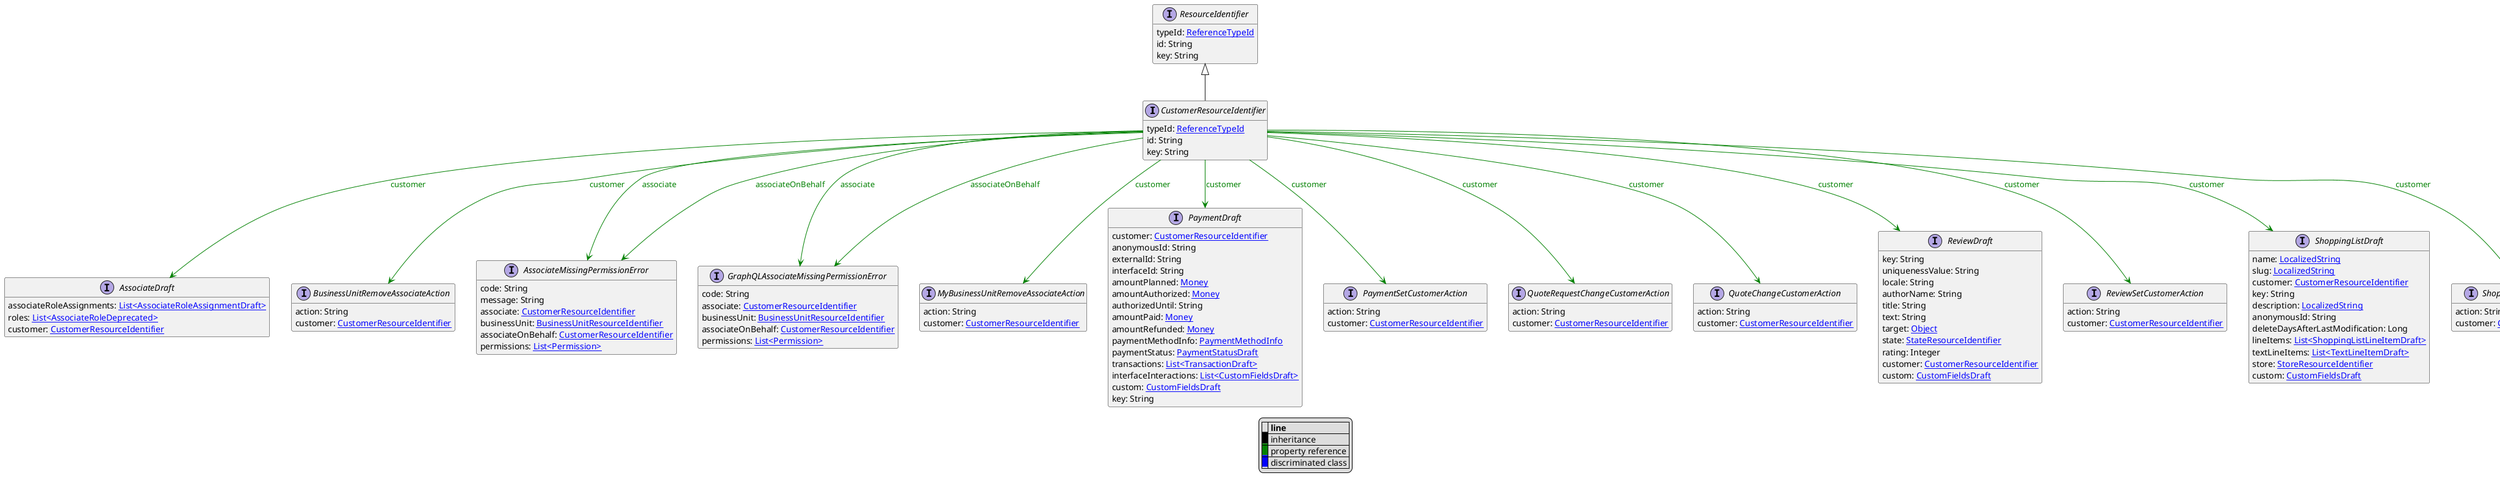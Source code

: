 @startuml

hide empty fields
hide empty methods
legend
|= |= line |
|<back:black>   </back>| inheritance |
|<back:green>   </back>| property reference |
|<back:blue>   </back>| discriminated class |
endlegend
interface CustomerResourceIdentifier [[CustomerResourceIdentifier.svg]] extends ResourceIdentifier {
    typeId: [[ReferenceTypeId.svg ReferenceTypeId]]
    id: String
    key: String
}
interface ResourceIdentifier [[ResourceIdentifier.svg]]  {
    typeId: [[ReferenceTypeId.svg ReferenceTypeId]]
    id: String
    key: String
}


interface AssociateDraft [[AssociateDraft.svg]]  {
    associateRoleAssignments: [[AssociateRoleAssignmentDraft.svg List<AssociateRoleAssignmentDraft>]]
    roles: [[AssociateRoleDeprecated.svg List<AssociateRoleDeprecated>]]
    customer: [[CustomerResourceIdentifier.svg CustomerResourceIdentifier]]
}
interface BusinessUnitRemoveAssociateAction [[BusinessUnitRemoveAssociateAction.svg]]  {
    action: String
    customer: [[CustomerResourceIdentifier.svg CustomerResourceIdentifier]]
}
interface AssociateMissingPermissionError [[AssociateMissingPermissionError.svg]]  {
    code: String
    message: String
    associate: [[CustomerResourceIdentifier.svg CustomerResourceIdentifier]]
    businessUnit: [[BusinessUnitResourceIdentifier.svg BusinessUnitResourceIdentifier]]
    associateOnBehalf: [[CustomerResourceIdentifier.svg CustomerResourceIdentifier]]
    permissions: [[Permission.svg List<Permission>]]
}
interface GraphQLAssociateMissingPermissionError [[GraphQLAssociateMissingPermissionError.svg]]  {
    code: String
    associate: [[CustomerResourceIdentifier.svg CustomerResourceIdentifier]]
    businessUnit: [[BusinessUnitResourceIdentifier.svg BusinessUnitResourceIdentifier]]
    associateOnBehalf: [[CustomerResourceIdentifier.svg CustomerResourceIdentifier]]
    permissions: [[Permission.svg List<Permission>]]
}
interface MyBusinessUnitRemoveAssociateAction [[MyBusinessUnitRemoveAssociateAction.svg]]  {
    action: String
    customer: [[CustomerResourceIdentifier.svg CustomerResourceIdentifier]]
}
interface PaymentDraft [[PaymentDraft.svg]]  {
    customer: [[CustomerResourceIdentifier.svg CustomerResourceIdentifier]]
    anonymousId: String
    externalId: String
    interfaceId: String
    amountPlanned: [[Money.svg Money]]
    amountAuthorized: [[Money.svg Money]]
    authorizedUntil: String
    amountPaid: [[Money.svg Money]]
    amountRefunded: [[Money.svg Money]]
    paymentMethodInfo: [[PaymentMethodInfo.svg PaymentMethodInfo]]
    paymentStatus: [[PaymentStatusDraft.svg PaymentStatusDraft]]
    transactions: [[TransactionDraft.svg List<TransactionDraft>]]
    interfaceInteractions: [[CustomFieldsDraft.svg List<CustomFieldsDraft>]]
    custom: [[CustomFieldsDraft.svg CustomFieldsDraft]]
    key: String
}
interface PaymentSetCustomerAction [[PaymentSetCustomerAction.svg]]  {
    action: String
    customer: [[CustomerResourceIdentifier.svg CustomerResourceIdentifier]]
}
interface QuoteRequestChangeCustomerAction [[QuoteRequestChangeCustomerAction.svg]]  {
    action: String
    customer: [[CustomerResourceIdentifier.svg CustomerResourceIdentifier]]
}
interface QuoteChangeCustomerAction [[QuoteChangeCustomerAction.svg]]  {
    action: String
    customer: [[CustomerResourceIdentifier.svg CustomerResourceIdentifier]]
}
interface ReviewDraft [[ReviewDraft.svg]]  {
    key: String
    uniquenessValue: String
    locale: String
    authorName: String
    title: String
    text: String
    target: [[Object.svg Object]]
    state: [[StateResourceIdentifier.svg StateResourceIdentifier]]
    rating: Integer
    customer: [[CustomerResourceIdentifier.svg CustomerResourceIdentifier]]
    custom: [[CustomFieldsDraft.svg CustomFieldsDraft]]
}
interface ReviewSetCustomerAction [[ReviewSetCustomerAction.svg]]  {
    action: String
    customer: [[CustomerResourceIdentifier.svg CustomerResourceIdentifier]]
}
interface ShoppingListDraft [[ShoppingListDraft.svg]]  {
    name: [[LocalizedString.svg LocalizedString]]
    slug: [[LocalizedString.svg LocalizedString]]
    customer: [[CustomerResourceIdentifier.svg CustomerResourceIdentifier]]
    key: String
    description: [[LocalizedString.svg LocalizedString]]
    anonymousId: String
    deleteDaysAfterLastModification: Long
    lineItems: [[ShoppingListLineItemDraft.svg List<ShoppingListLineItemDraft>]]
    textLineItems: [[TextLineItemDraft.svg List<TextLineItemDraft>]]
    store: [[StoreResourceIdentifier.svg StoreResourceIdentifier]]
    custom: [[CustomFieldsDraft.svg CustomFieldsDraft]]
}
interface ShoppingListSetCustomerAction [[ShoppingListSetCustomerAction.svg]]  {
    action: String
    customer: [[CustomerResourceIdentifier.svg CustomerResourceIdentifier]]
}

CustomerResourceIdentifier --> AssociateDraft #green;text:green : "customer"
CustomerResourceIdentifier --> BusinessUnitRemoveAssociateAction #green;text:green : "customer"
CustomerResourceIdentifier --> AssociateMissingPermissionError #green;text:green : "associate"
CustomerResourceIdentifier --> AssociateMissingPermissionError #green;text:green : "associateOnBehalf"
CustomerResourceIdentifier --> GraphQLAssociateMissingPermissionError #green;text:green : "associate"
CustomerResourceIdentifier --> GraphQLAssociateMissingPermissionError #green;text:green : "associateOnBehalf"
CustomerResourceIdentifier --> MyBusinessUnitRemoveAssociateAction #green;text:green : "customer"
CustomerResourceIdentifier --> PaymentDraft #green;text:green : "customer"
CustomerResourceIdentifier --> PaymentSetCustomerAction #green;text:green : "customer"
CustomerResourceIdentifier --> QuoteRequestChangeCustomerAction #green;text:green : "customer"
CustomerResourceIdentifier --> QuoteChangeCustomerAction #green;text:green : "customer"
CustomerResourceIdentifier --> ReviewDraft #green;text:green : "customer"
CustomerResourceIdentifier --> ReviewSetCustomerAction #green;text:green : "customer"
CustomerResourceIdentifier --> ShoppingListDraft #green;text:green : "customer"
CustomerResourceIdentifier --> ShoppingListSetCustomerAction #green;text:green : "customer"
@enduml
